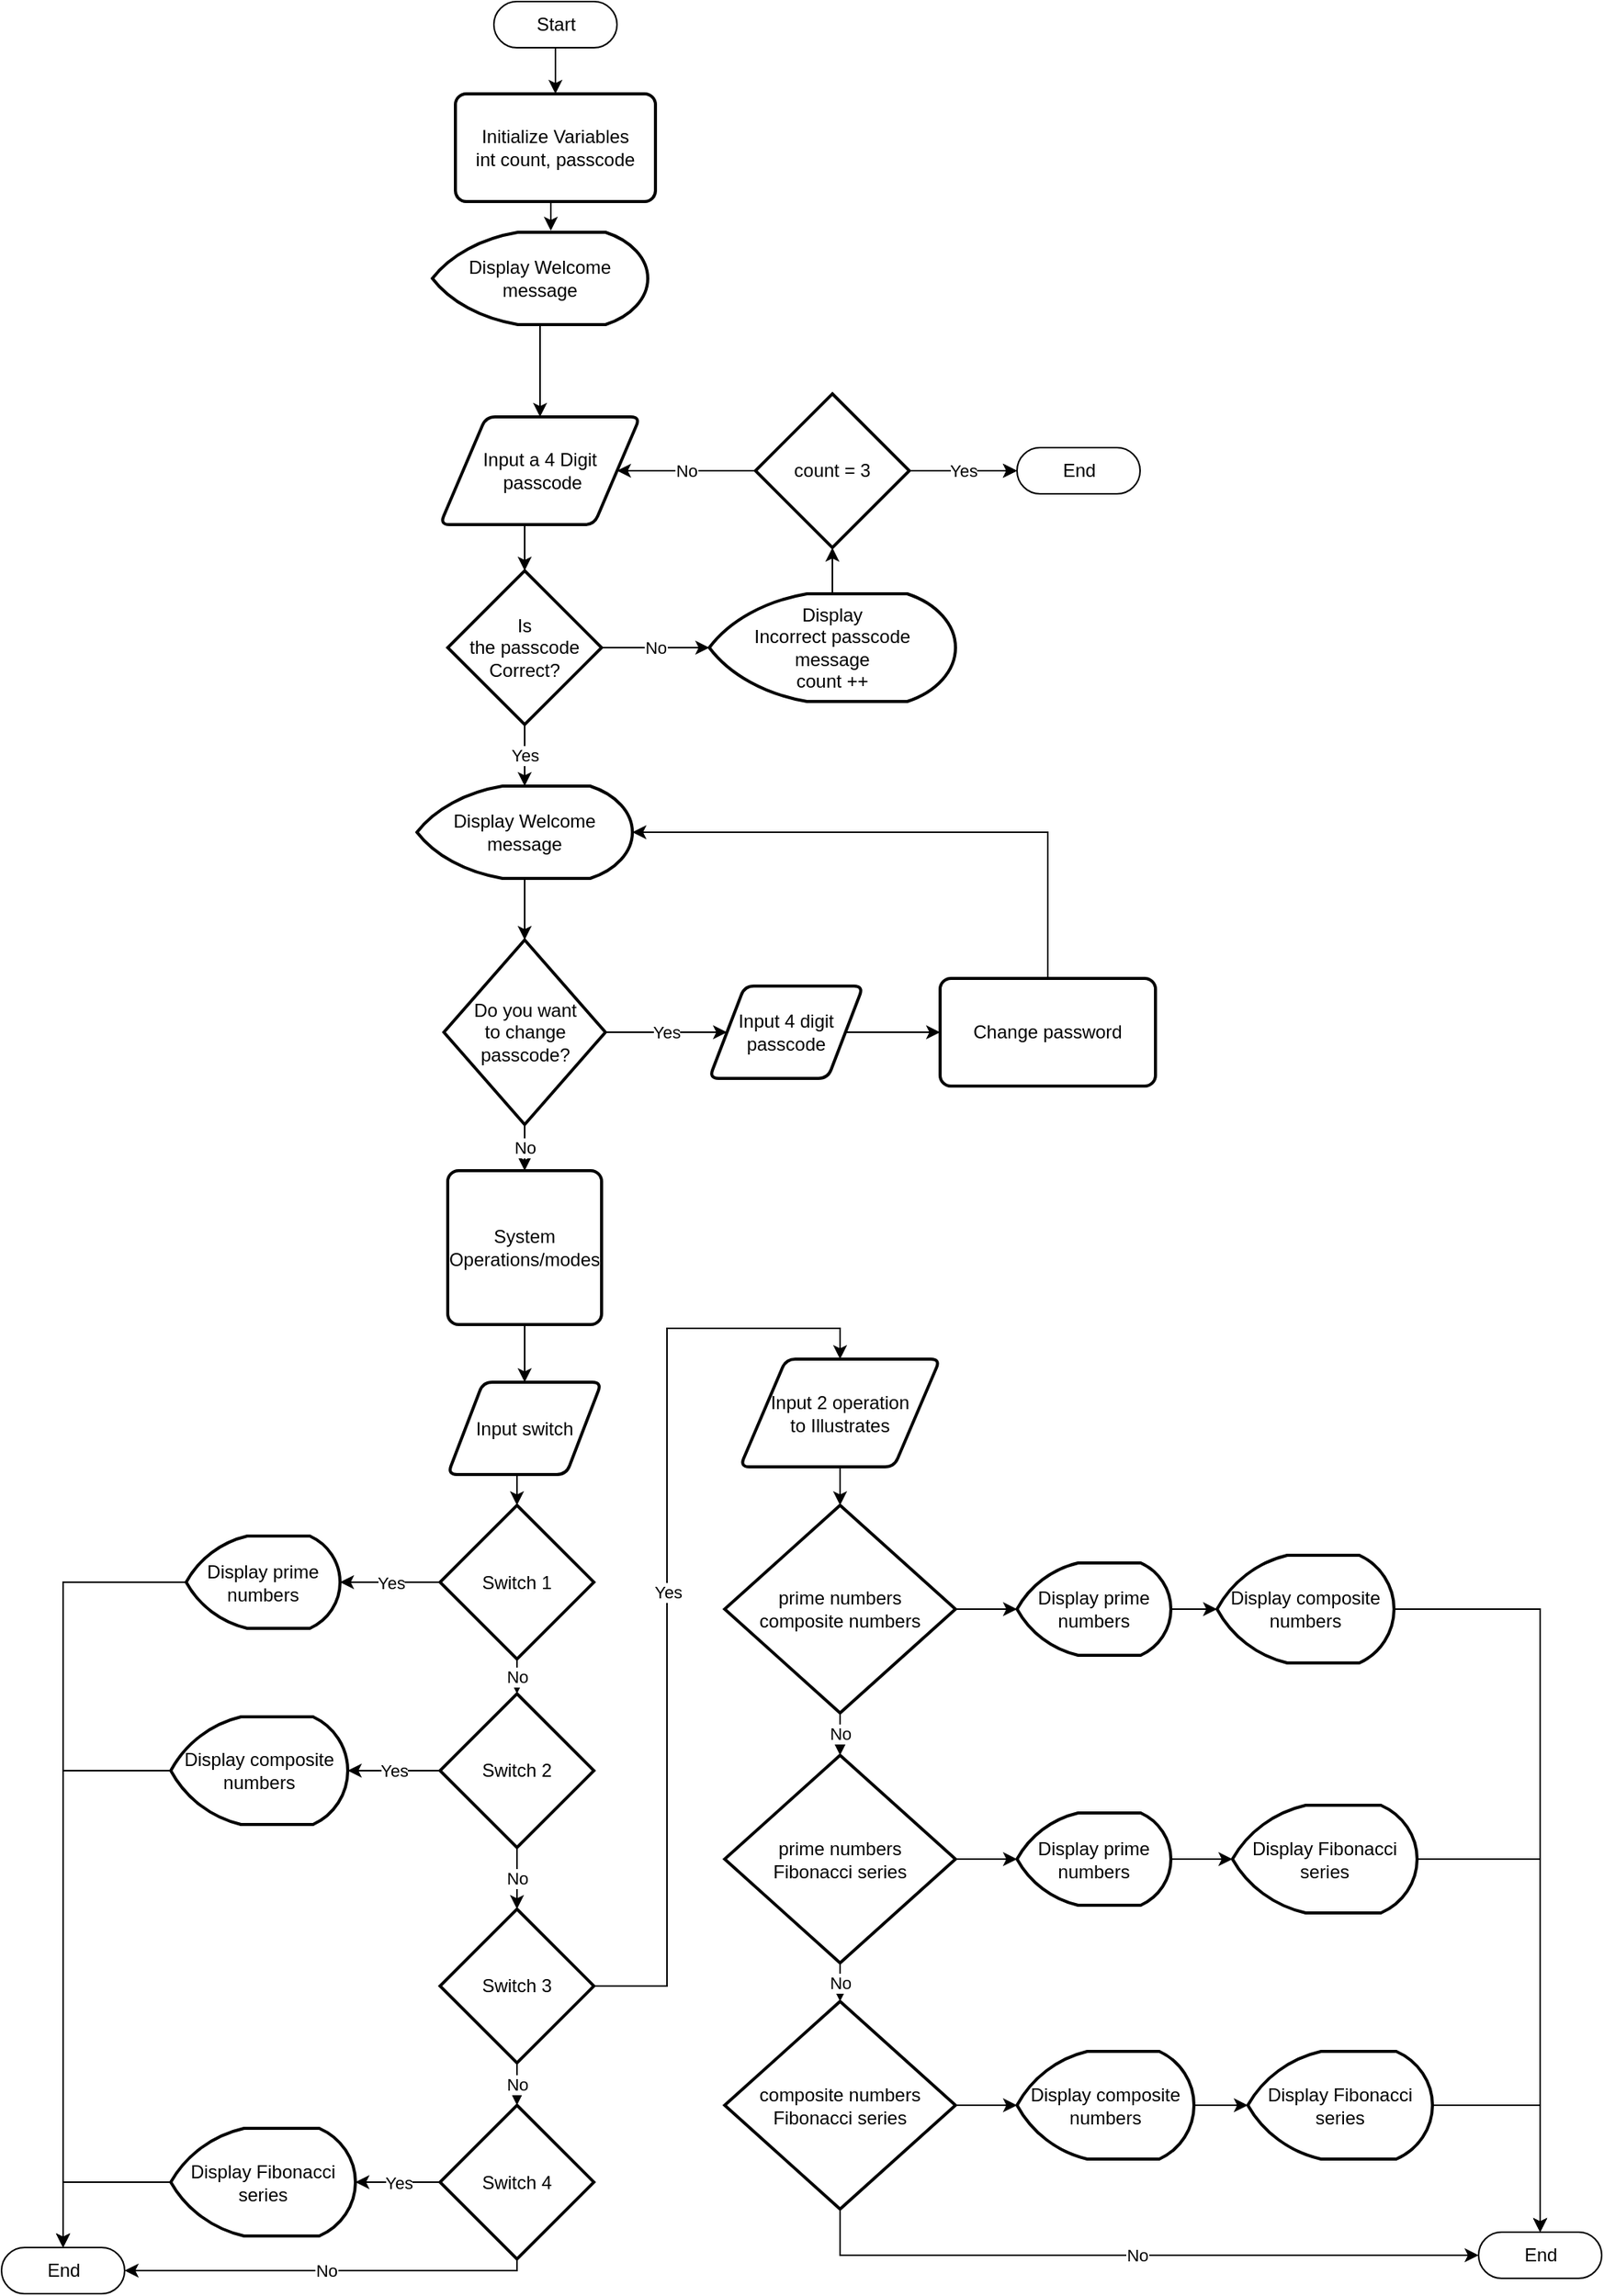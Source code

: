 <mxfile version="20.2.8" type="github">
  <diagram id="4Ga92RnJRYt7HZnnAIcU" name="Page-1">
    <mxGraphModel dx="1625" dy="946" grid="1" gridSize="10" guides="1" tooltips="1" connect="1" arrows="1" fold="1" page="1" pageScale="1" pageWidth="1500" pageHeight="1500" math="0" shadow="0">
      <root>
        <mxCell id="0" />
        <mxCell id="1" parent="0" />
        <mxCell id="SqbSYqdVDFxBcxVoTpP4-38" style="edgeStyle=orthogonalEdgeStyle;rounded=0;orthogonalLoop=1;jettySize=auto;html=1;exitX=0.5;exitY=0.5;exitDx=0;exitDy=15;exitPerimeter=0;entryX=0.5;entryY=0;entryDx=0;entryDy=0;" edge="1" parent="1" source="SqbSYqdVDFxBcxVoTpP4-1" target="SqbSYqdVDFxBcxVoTpP4-7">
          <mxGeometry relative="1" as="geometry" />
        </mxCell>
        <mxCell id="SqbSYqdVDFxBcxVoTpP4-1" value="Start" style="html=1;dashed=0;whitespace=wrap;shape=mxgraph.dfd.start" vertex="1" parent="1">
          <mxGeometry x="675" y="2" width="80" height="30" as="geometry" />
        </mxCell>
        <mxCell id="SqbSYqdVDFxBcxVoTpP4-41" style="edgeStyle=orthogonalEdgeStyle;rounded=0;orthogonalLoop=1;jettySize=auto;html=1;exitX=0.5;exitY=1;exitDx=0;exitDy=0;entryX=0.5;entryY=0;entryDx=0;entryDy=0;entryPerimeter=0;" edge="1" parent="1" source="SqbSYqdVDFxBcxVoTpP4-3" target="SqbSYqdVDFxBcxVoTpP4-5">
          <mxGeometry relative="1" as="geometry" />
        </mxCell>
        <mxCell id="SqbSYqdVDFxBcxVoTpP4-3" value="Input a 4 Digit&lt;br&gt;&amp;nbsp;passcode&lt;br&gt;" style="shape=parallelogram;html=1;strokeWidth=2;perimeter=parallelogramPerimeter;whiteSpace=wrap;rounded=1;arcSize=12;size=0.23;" vertex="1" parent="1">
          <mxGeometry x="640" y="272" width="130" height="70" as="geometry" />
        </mxCell>
        <mxCell id="SqbSYqdVDFxBcxVoTpP4-42" value="No" style="edgeStyle=orthogonalEdgeStyle;rounded=0;orthogonalLoop=1;jettySize=auto;html=1;exitX=1;exitY=0.5;exitDx=0;exitDy=0;exitPerimeter=0;entryX=0;entryY=0.5;entryDx=0;entryDy=0;entryPerimeter=0;" edge="1" parent="1" source="SqbSYqdVDFxBcxVoTpP4-5" target="SqbSYqdVDFxBcxVoTpP4-6">
          <mxGeometry relative="1" as="geometry" />
        </mxCell>
        <mxCell id="SqbSYqdVDFxBcxVoTpP4-49" value="Yes" style="edgeStyle=orthogonalEdgeStyle;rounded=0;orthogonalLoop=1;jettySize=auto;html=1;" edge="1" parent="1" source="SqbSYqdVDFxBcxVoTpP4-5" target="SqbSYqdVDFxBcxVoTpP4-11">
          <mxGeometry relative="1" as="geometry" />
        </mxCell>
        <mxCell id="SqbSYqdVDFxBcxVoTpP4-5" value="Is &lt;br&gt;the passcode Correct?" style="strokeWidth=2;html=1;shape=mxgraph.flowchart.decision;whiteSpace=wrap;" vertex="1" parent="1">
          <mxGeometry x="645" y="372" width="100" height="100" as="geometry" />
        </mxCell>
        <mxCell id="SqbSYqdVDFxBcxVoTpP4-43" style="edgeStyle=orthogonalEdgeStyle;rounded=0;orthogonalLoop=1;jettySize=auto;html=1;exitX=0.5;exitY=0;exitDx=0;exitDy=0;exitPerimeter=0;entryX=0.5;entryY=1;entryDx=0;entryDy=0;entryPerimeter=0;" edge="1" parent="1" source="SqbSYqdVDFxBcxVoTpP4-6" target="SqbSYqdVDFxBcxVoTpP4-10">
          <mxGeometry relative="1" as="geometry" />
        </mxCell>
        <mxCell id="SqbSYqdVDFxBcxVoTpP4-6" value="Display &lt;br&gt;Incorrect passcode &lt;br&gt;message&lt;br&gt;count ++" style="strokeWidth=2;html=1;shape=mxgraph.flowchart.display;whiteSpace=wrap;" vertex="1" parent="1">
          <mxGeometry x="815" y="387" width="160" height="70" as="geometry" />
        </mxCell>
        <mxCell id="SqbSYqdVDFxBcxVoTpP4-39" style="edgeStyle=orthogonalEdgeStyle;rounded=0;orthogonalLoop=1;jettySize=auto;html=1;exitX=0.5;exitY=1;exitDx=0;exitDy=0;entryX=0.55;entryY=-0.017;entryDx=0;entryDy=0;entryPerimeter=0;" edge="1" parent="1" source="SqbSYqdVDFxBcxVoTpP4-7" target="SqbSYqdVDFxBcxVoTpP4-8">
          <mxGeometry relative="1" as="geometry" />
        </mxCell>
        <mxCell id="SqbSYqdVDFxBcxVoTpP4-7" value="Initialize Variables&lt;br&gt;int count, passcode" style="rounded=1;whiteSpace=wrap;html=1;absoluteArcSize=1;arcSize=14;strokeWidth=2;" vertex="1" parent="1">
          <mxGeometry x="650" y="62" width="130" height="70" as="geometry" />
        </mxCell>
        <mxCell id="SqbSYqdVDFxBcxVoTpP4-40" style="edgeStyle=orthogonalEdgeStyle;rounded=0;orthogonalLoop=1;jettySize=auto;html=1;exitX=0.5;exitY=1;exitDx=0;exitDy=0;exitPerimeter=0;" edge="1" parent="1" source="SqbSYqdVDFxBcxVoTpP4-8" target="SqbSYqdVDFxBcxVoTpP4-3">
          <mxGeometry relative="1" as="geometry" />
        </mxCell>
        <mxCell id="SqbSYqdVDFxBcxVoTpP4-8" value="Display Welcome message" style="strokeWidth=2;html=1;shape=mxgraph.flowchart.display;whiteSpace=wrap;" vertex="1" parent="1">
          <mxGeometry x="635" y="152" width="140" height="60" as="geometry" />
        </mxCell>
        <mxCell id="SqbSYqdVDFxBcxVoTpP4-44" value="No" style="edgeStyle=orthogonalEdgeStyle;rounded=0;orthogonalLoop=1;jettySize=auto;html=1;exitX=0;exitY=0.5;exitDx=0;exitDy=0;exitPerimeter=0;entryX=1;entryY=0.5;entryDx=0;entryDy=0;" edge="1" parent="1" source="SqbSYqdVDFxBcxVoTpP4-10" target="SqbSYqdVDFxBcxVoTpP4-3">
          <mxGeometry relative="1" as="geometry" />
        </mxCell>
        <mxCell id="SqbSYqdVDFxBcxVoTpP4-46" value="" style="edgeStyle=orthogonalEdgeStyle;rounded=0;orthogonalLoop=1;jettySize=auto;html=1;" edge="1" parent="1" source="SqbSYqdVDFxBcxVoTpP4-10" target="SqbSYqdVDFxBcxVoTpP4-45">
          <mxGeometry relative="1" as="geometry" />
        </mxCell>
        <mxCell id="SqbSYqdVDFxBcxVoTpP4-47" value="Yes" style="edgeStyle=orthogonalEdgeStyle;rounded=0;orthogonalLoop=1;jettySize=auto;html=1;" edge="1" parent="1" source="SqbSYqdVDFxBcxVoTpP4-10" target="SqbSYqdVDFxBcxVoTpP4-45">
          <mxGeometry relative="1" as="geometry" />
        </mxCell>
        <mxCell id="SqbSYqdVDFxBcxVoTpP4-10" value="count = 3" style="strokeWidth=2;html=1;shape=mxgraph.flowchart.decision;whiteSpace=wrap;" vertex="1" parent="1">
          <mxGeometry x="845" y="257" width="100" height="100" as="geometry" />
        </mxCell>
        <mxCell id="SqbSYqdVDFxBcxVoTpP4-50" value="" style="edgeStyle=orthogonalEdgeStyle;rounded=0;orthogonalLoop=1;jettySize=auto;html=1;" edge="1" parent="1" source="SqbSYqdVDFxBcxVoTpP4-11" target="SqbSYqdVDFxBcxVoTpP4-12">
          <mxGeometry relative="1" as="geometry" />
        </mxCell>
        <mxCell id="SqbSYqdVDFxBcxVoTpP4-11" value="Display Welcome message" style="strokeWidth=2;html=1;shape=mxgraph.flowchart.display;whiteSpace=wrap;" vertex="1" parent="1">
          <mxGeometry x="625" y="512" width="140" height="60" as="geometry" />
        </mxCell>
        <mxCell id="SqbSYqdVDFxBcxVoTpP4-51" value="Yes" style="edgeStyle=orthogonalEdgeStyle;rounded=0;orthogonalLoop=1;jettySize=auto;html=1;" edge="1" parent="1" source="SqbSYqdVDFxBcxVoTpP4-12" target="SqbSYqdVDFxBcxVoTpP4-36">
          <mxGeometry relative="1" as="geometry" />
        </mxCell>
        <mxCell id="SqbSYqdVDFxBcxVoTpP4-52" value="No" style="edgeStyle=orthogonalEdgeStyle;rounded=0;orthogonalLoop=1;jettySize=auto;html=1;" edge="1" parent="1" source="SqbSYqdVDFxBcxVoTpP4-12" target="SqbSYqdVDFxBcxVoTpP4-13">
          <mxGeometry relative="1" as="geometry" />
        </mxCell>
        <mxCell id="SqbSYqdVDFxBcxVoTpP4-12" value="Do you want &lt;br&gt;to change passcode?" style="strokeWidth=2;html=1;shape=mxgraph.flowchart.decision;whiteSpace=wrap;" vertex="1" parent="1">
          <mxGeometry x="642.5" y="612" width="105" height="120" as="geometry" />
        </mxCell>
        <mxCell id="SqbSYqdVDFxBcxVoTpP4-55" value="" style="edgeStyle=orthogonalEdgeStyle;rounded=0;orthogonalLoop=1;jettySize=auto;html=1;" edge="1" parent="1" source="SqbSYqdVDFxBcxVoTpP4-13" target="SqbSYqdVDFxBcxVoTpP4-22">
          <mxGeometry relative="1" as="geometry" />
        </mxCell>
        <mxCell id="SqbSYqdVDFxBcxVoTpP4-13" value="System Operations/modes" style="rounded=1;whiteSpace=wrap;html=1;absoluteArcSize=1;arcSize=14;strokeWidth=2;" vertex="1" parent="1">
          <mxGeometry x="645" y="762" width="100" height="100" as="geometry" />
        </mxCell>
        <mxCell id="SqbSYqdVDFxBcxVoTpP4-57" value="No" style="edgeStyle=orthogonalEdgeStyle;rounded=0;orthogonalLoop=1;jettySize=auto;html=1;exitX=0.5;exitY=1;exitDx=0;exitDy=0;exitPerimeter=0;entryX=0.5;entryY=0;entryDx=0;entryDy=0;entryPerimeter=0;" edge="1" parent="1" source="SqbSYqdVDFxBcxVoTpP4-14" target="SqbSYqdVDFxBcxVoTpP4-15">
          <mxGeometry relative="1" as="geometry" />
        </mxCell>
        <mxCell id="SqbSYqdVDFxBcxVoTpP4-60" value="Yes" style="edgeStyle=orthogonalEdgeStyle;rounded=0;orthogonalLoop=1;jettySize=auto;html=1;" edge="1" parent="1" source="SqbSYqdVDFxBcxVoTpP4-14" target="SqbSYqdVDFxBcxVoTpP4-19">
          <mxGeometry relative="1" as="geometry" />
        </mxCell>
        <mxCell id="SqbSYqdVDFxBcxVoTpP4-14" value="Switch 1" style="strokeWidth=2;html=1;shape=mxgraph.flowchart.decision;whiteSpace=wrap;" vertex="1" parent="1">
          <mxGeometry x="640" y="979.5" width="100" height="100" as="geometry" />
        </mxCell>
        <mxCell id="SqbSYqdVDFxBcxVoTpP4-58" value="No" style="edgeStyle=orthogonalEdgeStyle;rounded=0;orthogonalLoop=1;jettySize=auto;html=1;exitX=0.5;exitY=1;exitDx=0;exitDy=0;exitPerimeter=0;entryX=0.5;entryY=0;entryDx=0;entryDy=0;entryPerimeter=0;" edge="1" parent="1" source="SqbSYqdVDFxBcxVoTpP4-15" target="SqbSYqdVDFxBcxVoTpP4-16">
          <mxGeometry relative="1" as="geometry">
            <mxPoint x="690" y="1232" as="targetPoint" />
          </mxGeometry>
        </mxCell>
        <mxCell id="SqbSYqdVDFxBcxVoTpP4-61" value="Yes" style="edgeStyle=orthogonalEdgeStyle;rounded=0;orthogonalLoop=1;jettySize=auto;html=1;" edge="1" parent="1" source="SqbSYqdVDFxBcxVoTpP4-15" target="SqbSYqdVDFxBcxVoTpP4-20">
          <mxGeometry relative="1" as="geometry" />
        </mxCell>
        <mxCell id="SqbSYqdVDFxBcxVoTpP4-15" value="Switch 2" style="strokeWidth=2;html=1;shape=mxgraph.flowchart.decision;whiteSpace=wrap;" vertex="1" parent="1">
          <mxGeometry x="640" y="1102" width="100" height="100" as="geometry" />
        </mxCell>
        <mxCell id="SqbSYqdVDFxBcxVoTpP4-59" value="No" style="edgeStyle=orthogonalEdgeStyle;rounded=0;orthogonalLoop=1;jettySize=auto;html=1;exitX=0.5;exitY=1;exitDx=0;exitDy=0;exitPerimeter=0;entryX=0.5;entryY=0;entryDx=0;entryDy=0;entryPerimeter=0;" edge="1" parent="1" source="SqbSYqdVDFxBcxVoTpP4-16" target="SqbSYqdVDFxBcxVoTpP4-17">
          <mxGeometry relative="1" as="geometry" />
        </mxCell>
        <mxCell id="SqbSYqdVDFxBcxVoTpP4-63" value="Yes" style="edgeStyle=orthogonalEdgeStyle;rounded=0;orthogonalLoop=1;jettySize=auto;html=1;exitX=1;exitY=0.5;exitDx=0;exitDy=0;exitPerimeter=0;entryX=0.5;entryY=0;entryDx=0;entryDy=0;" edge="1" parent="1" source="SqbSYqdVDFxBcxVoTpP4-16" target="SqbSYqdVDFxBcxVoTpP4-26">
          <mxGeometry relative="1" as="geometry" />
        </mxCell>
        <mxCell id="SqbSYqdVDFxBcxVoTpP4-16" value="Switch 3" style="strokeWidth=2;html=1;shape=mxgraph.flowchart.decision;whiteSpace=wrap;" vertex="1" parent="1">
          <mxGeometry x="640" y="1242" width="100" height="100" as="geometry" />
        </mxCell>
        <mxCell id="SqbSYqdVDFxBcxVoTpP4-62" value="Yes" style="edgeStyle=orthogonalEdgeStyle;rounded=0;orthogonalLoop=1;jettySize=auto;html=1;" edge="1" parent="1" source="SqbSYqdVDFxBcxVoTpP4-17" target="SqbSYqdVDFxBcxVoTpP4-21">
          <mxGeometry relative="1" as="geometry" />
        </mxCell>
        <mxCell id="SqbSYqdVDFxBcxVoTpP4-92" value="No" style="edgeStyle=orthogonalEdgeStyle;rounded=0;orthogonalLoop=1;jettySize=auto;html=1;exitX=0.5;exitY=1;exitDx=0;exitDy=0;exitPerimeter=0;entryX=1;entryY=0.5;entryDx=0;entryDy=0;entryPerimeter=0;" edge="1" parent="1" source="SqbSYqdVDFxBcxVoTpP4-17" target="SqbSYqdVDFxBcxVoTpP4-86">
          <mxGeometry relative="1" as="geometry">
            <mxPoint x="805" y="1454.5" as="targetPoint" />
            <Array as="points">
              <mxPoint x="690" y="1477" />
            </Array>
          </mxGeometry>
        </mxCell>
        <mxCell id="SqbSYqdVDFxBcxVoTpP4-17" value="Switch 4" style="strokeWidth=2;html=1;shape=mxgraph.flowchart.decision;whiteSpace=wrap;" vertex="1" parent="1">
          <mxGeometry x="640" y="1369.5" width="100" height="100" as="geometry" />
        </mxCell>
        <mxCell id="SqbSYqdVDFxBcxVoTpP4-89" value="" style="edgeStyle=orthogonalEdgeStyle;rounded=0;orthogonalLoop=1;jettySize=auto;html=1;entryX=0.5;entryY=0.5;entryDx=0;entryDy=-15;entryPerimeter=0;" edge="1" parent="1" source="SqbSYqdVDFxBcxVoTpP4-19" target="SqbSYqdVDFxBcxVoTpP4-86">
          <mxGeometry relative="1" as="geometry">
            <mxPoint x="435" y="1029.5" as="targetPoint" />
          </mxGeometry>
        </mxCell>
        <mxCell id="SqbSYqdVDFxBcxVoTpP4-19" value="Display prime numbers" style="strokeWidth=2;html=1;shape=mxgraph.flowchart.display;whiteSpace=wrap;" vertex="1" parent="1">
          <mxGeometry x="475" y="999.5" width="100" height="60" as="geometry" />
        </mxCell>
        <mxCell id="SqbSYqdVDFxBcxVoTpP4-87" value="" style="edgeStyle=orthogonalEdgeStyle;rounded=0;orthogonalLoop=1;jettySize=auto;html=1;entryX=0.5;entryY=0.5;entryDx=0;entryDy=-15;entryPerimeter=0;" edge="1" parent="1" source="SqbSYqdVDFxBcxVoTpP4-20" target="SqbSYqdVDFxBcxVoTpP4-86">
          <mxGeometry relative="1" as="geometry">
            <mxPoint x="435" y="1152" as="targetPoint" />
          </mxGeometry>
        </mxCell>
        <mxCell id="SqbSYqdVDFxBcxVoTpP4-20" value="Display composite numbers" style="strokeWidth=2;html=1;shape=mxgraph.flowchart.display;whiteSpace=wrap;" vertex="1" parent="1">
          <mxGeometry x="465" y="1117" width="115" height="70" as="geometry" />
        </mxCell>
        <mxCell id="SqbSYqdVDFxBcxVoTpP4-94" style="edgeStyle=orthogonalEdgeStyle;rounded=0;orthogonalLoop=1;jettySize=auto;html=1;exitX=0;exitY=0.5;exitDx=0;exitDy=0;exitPerimeter=0;entryX=0.5;entryY=0.5;entryDx=0;entryDy=-15;entryPerimeter=0;" edge="1" parent="1" source="SqbSYqdVDFxBcxVoTpP4-21" target="SqbSYqdVDFxBcxVoTpP4-86">
          <mxGeometry relative="1" as="geometry" />
        </mxCell>
        <mxCell id="SqbSYqdVDFxBcxVoTpP4-21" value="Display Fibonacci series" style="strokeWidth=2;html=1;shape=mxgraph.flowchart.display;whiteSpace=wrap;" vertex="1" parent="1">
          <mxGeometry x="465" y="1384.5" width="120" height="70" as="geometry" />
        </mxCell>
        <mxCell id="SqbSYqdVDFxBcxVoTpP4-56" style="edgeStyle=orthogonalEdgeStyle;rounded=0;orthogonalLoop=1;jettySize=auto;html=1;exitX=0.5;exitY=1;exitDx=0;exitDy=0;entryX=0.5;entryY=0;entryDx=0;entryDy=0;entryPerimeter=0;" edge="1" parent="1" source="SqbSYqdVDFxBcxVoTpP4-22" target="SqbSYqdVDFxBcxVoTpP4-14">
          <mxGeometry relative="1" as="geometry" />
        </mxCell>
        <mxCell id="SqbSYqdVDFxBcxVoTpP4-22" value="Input switch" style="shape=parallelogram;html=1;strokeWidth=2;perimeter=parallelogramPerimeter;whiteSpace=wrap;rounded=1;arcSize=12;size=0.23;" vertex="1" parent="1">
          <mxGeometry x="645" y="899.5" width="100" height="60" as="geometry" />
        </mxCell>
        <mxCell id="SqbSYqdVDFxBcxVoTpP4-64" value="" style="edgeStyle=orthogonalEdgeStyle;rounded=0;orthogonalLoop=1;jettySize=auto;html=1;" edge="1" parent="1" source="SqbSYqdVDFxBcxVoTpP4-26" target="SqbSYqdVDFxBcxVoTpP4-27">
          <mxGeometry relative="1" as="geometry" />
        </mxCell>
        <mxCell id="SqbSYqdVDFxBcxVoTpP4-26" value="Input 2 operation&lt;br&gt;to Illustrates" style="shape=parallelogram;html=1;strokeWidth=2;perimeter=parallelogramPerimeter;whiteSpace=wrap;rounded=1;arcSize=12;size=0.23;" vertex="1" parent="1">
          <mxGeometry x="835" y="884.5" width="130" height="70" as="geometry" />
        </mxCell>
        <mxCell id="SqbSYqdVDFxBcxVoTpP4-65" value="No" style="edgeStyle=orthogonalEdgeStyle;rounded=0;orthogonalLoop=1;jettySize=auto;html=1;" edge="1" parent="1" source="SqbSYqdVDFxBcxVoTpP4-27" target="SqbSYqdVDFxBcxVoTpP4-28">
          <mxGeometry relative="1" as="geometry" />
        </mxCell>
        <mxCell id="SqbSYqdVDFxBcxVoTpP4-68" value="" style="edgeStyle=orthogonalEdgeStyle;rounded=0;orthogonalLoop=1;jettySize=auto;html=1;" edge="1" parent="1" source="SqbSYqdVDFxBcxVoTpP4-27" target="SqbSYqdVDFxBcxVoTpP4-30">
          <mxGeometry relative="1" as="geometry" />
        </mxCell>
        <mxCell id="SqbSYqdVDFxBcxVoTpP4-27" value="prime numbers&lt;br&gt;composite numbers" style="strokeWidth=2;html=1;shape=mxgraph.flowchart.decision;whiteSpace=wrap;" vertex="1" parent="1">
          <mxGeometry x="825" y="979.5" width="150" height="135" as="geometry" />
        </mxCell>
        <mxCell id="SqbSYqdVDFxBcxVoTpP4-66" value="No" style="edgeStyle=orthogonalEdgeStyle;rounded=0;orthogonalLoop=1;jettySize=auto;html=1;" edge="1" parent="1" source="SqbSYqdVDFxBcxVoTpP4-28" target="SqbSYqdVDFxBcxVoTpP4-29">
          <mxGeometry relative="1" as="geometry" />
        </mxCell>
        <mxCell id="SqbSYqdVDFxBcxVoTpP4-70" value="" style="edgeStyle=orthogonalEdgeStyle;rounded=0;orthogonalLoop=1;jettySize=auto;html=1;" edge="1" parent="1" source="SqbSYqdVDFxBcxVoTpP4-28" target="SqbSYqdVDFxBcxVoTpP4-32">
          <mxGeometry relative="1" as="geometry" />
        </mxCell>
        <mxCell id="SqbSYqdVDFxBcxVoTpP4-28" value="prime numbers&lt;br&gt;Fibonacci series" style="strokeWidth=2;html=1;shape=mxgraph.flowchart.decision;whiteSpace=wrap;" vertex="1" parent="1">
          <mxGeometry x="825" y="1142" width="150" height="135" as="geometry" />
        </mxCell>
        <mxCell id="SqbSYqdVDFxBcxVoTpP4-73" value="" style="edgeStyle=orthogonalEdgeStyle;rounded=0;orthogonalLoop=1;jettySize=auto;html=1;" edge="1" parent="1" source="SqbSYqdVDFxBcxVoTpP4-29" target="SqbSYqdVDFxBcxVoTpP4-34">
          <mxGeometry relative="1" as="geometry" />
        </mxCell>
        <mxCell id="SqbSYqdVDFxBcxVoTpP4-78" value="No" style="edgeStyle=orthogonalEdgeStyle;rounded=0;orthogonalLoop=1;jettySize=auto;html=1;exitX=0.5;exitY=1;exitDx=0;exitDy=0;exitPerimeter=0;entryX=0;entryY=0.5;entryDx=0;entryDy=0;entryPerimeter=0;" edge="1" parent="1" source="SqbSYqdVDFxBcxVoTpP4-29" target="SqbSYqdVDFxBcxVoTpP4-77">
          <mxGeometry relative="1" as="geometry" />
        </mxCell>
        <mxCell id="SqbSYqdVDFxBcxVoTpP4-29" value="composite numbers&lt;br&gt;Fibonacci series" style="strokeWidth=2;html=1;shape=mxgraph.flowchart.decision;whiteSpace=wrap;" vertex="1" parent="1">
          <mxGeometry x="825" y="1302" width="150" height="135" as="geometry" />
        </mxCell>
        <mxCell id="SqbSYqdVDFxBcxVoTpP4-69" value="" style="edgeStyle=orthogonalEdgeStyle;rounded=0;orthogonalLoop=1;jettySize=auto;html=1;" edge="1" parent="1" source="SqbSYqdVDFxBcxVoTpP4-30" target="SqbSYqdVDFxBcxVoTpP4-31">
          <mxGeometry relative="1" as="geometry" />
        </mxCell>
        <mxCell id="SqbSYqdVDFxBcxVoTpP4-30" value="Display prime numbers" style="strokeWidth=2;html=1;shape=mxgraph.flowchart.display;whiteSpace=wrap;" vertex="1" parent="1">
          <mxGeometry x="1015" y="1017" width="100" height="60" as="geometry" />
        </mxCell>
        <mxCell id="SqbSYqdVDFxBcxVoTpP4-81" style="edgeStyle=orthogonalEdgeStyle;rounded=0;orthogonalLoop=1;jettySize=auto;html=1;exitX=1;exitY=0.5;exitDx=0;exitDy=0;exitPerimeter=0;entryX=0.5;entryY=0.5;entryDx=0;entryDy=-15;entryPerimeter=0;" edge="1" parent="1" source="SqbSYqdVDFxBcxVoTpP4-31" target="SqbSYqdVDFxBcxVoTpP4-77">
          <mxGeometry relative="1" as="geometry">
            <mxPoint x="1355" y="1354.5" as="targetPoint" />
          </mxGeometry>
        </mxCell>
        <mxCell id="SqbSYqdVDFxBcxVoTpP4-31" value="Display composite numbers" style="strokeWidth=2;html=1;shape=mxgraph.flowchart.display;whiteSpace=wrap;" vertex="1" parent="1">
          <mxGeometry x="1145" y="1012" width="115" height="70" as="geometry" />
        </mxCell>
        <mxCell id="SqbSYqdVDFxBcxVoTpP4-72" value="" style="edgeStyle=orthogonalEdgeStyle;rounded=0;orthogonalLoop=1;jettySize=auto;html=1;" edge="1" parent="1" source="SqbSYqdVDFxBcxVoTpP4-32" target="SqbSYqdVDFxBcxVoTpP4-33">
          <mxGeometry relative="1" as="geometry" />
        </mxCell>
        <mxCell id="SqbSYqdVDFxBcxVoTpP4-32" value="Display prime numbers" style="strokeWidth=2;html=1;shape=mxgraph.flowchart.display;whiteSpace=wrap;" vertex="1" parent="1">
          <mxGeometry x="1015" y="1179.5" width="100" height="60" as="geometry" />
        </mxCell>
        <mxCell id="SqbSYqdVDFxBcxVoTpP4-80" style="edgeStyle=orthogonalEdgeStyle;rounded=0;orthogonalLoop=1;jettySize=auto;html=1;exitX=1;exitY=0.5;exitDx=0;exitDy=0;exitPerimeter=0;entryX=0.5;entryY=0.5;entryDx=0;entryDy=-15;entryPerimeter=0;" edge="1" parent="1" source="SqbSYqdVDFxBcxVoTpP4-33" target="SqbSYqdVDFxBcxVoTpP4-77">
          <mxGeometry relative="1" as="geometry">
            <mxPoint x="1355" y="1354.5" as="targetPoint" />
            <Array as="points">
              <mxPoint x="1355" y="1210" />
            </Array>
          </mxGeometry>
        </mxCell>
        <mxCell id="SqbSYqdVDFxBcxVoTpP4-33" value="Display Fibonacci series" style="strokeWidth=2;html=1;shape=mxgraph.flowchart.display;whiteSpace=wrap;" vertex="1" parent="1">
          <mxGeometry x="1155" y="1174.5" width="120" height="70" as="geometry" />
        </mxCell>
        <mxCell id="SqbSYqdVDFxBcxVoTpP4-74" value="" style="edgeStyle=orthogonalEdgeStyle;rounded=0;orthogonalLoop=1;jettySize=auto;html=1;" edge="1" parent="1" source="SqbSYqdVDFxBcxVoTpP4-34" target="SqbSYqdVDFxBcxVoTpP4-35">
          <mxGeometry relative="1" as="geometry" />
        </mxCell>
        <mxCell id="SqbSYqdVDFxBcxVoTpP4-34" value="Display composite numbers" style="strokeWidth=2;html=1;shape=mxgraph.flowchart.display;whiteSpace=wrap;" vertex="1" parent="1">
          <mxGeometry x="1015" y="1334.5" width="115" height="70" as="geometry" />
        </mxCell>
        <mxCell id="SqbSYqdVDFxBcxVoTpP4-95" style="edgeStyle=orthogonalEdgeStyle;rounded=0;orthogonalLoop=1;jettySize=auto;html=1;exitX=1;exitY=0.5;exitDx=0;exitDy=0;exitPerimeter=0;entryX=0.5;entryY=0.5;entryDx=0;entryDy=-15;entryPerimeter=0;" edge="1" parent="1" source="SqbSYqdVDFxBcxVoTpP4-35" target="SqbSYqdVDFxBcxVoTpP4-77">
          <mxGeometry relative="1" as="geometry" />
        </mxCell>
        <mxCell id="SqbSYqdVDFxBcxVoTpP4-35" value="Display Fibonacci series" style="strokeWidth=2;html=1;shape=mxgraph.flowchart.display;whiteSpace=wrap;" vertex="1" parent="1">
          <mxGeometry x="1165" y="1334.5" width="120" height="70" as="geometry" />
        </mxCell>
        <mxCell id="SqbSYqdVDFxBcxVoTpP4-53" value="" style="edgeStyle=orthogonalEdgeStyle;rounded=0;orthogonalLoop=1;jettySize=auto;html=1;" edge="1" parent="1" source="SqbSYqdVDFxBcxVoTpP4-36" target="SqbSYqdVDFxBcxVoTpP4-37">
          <mxGeometry relative="1" as="geometry" />
        </mxCell>
        <mxCell id="SqbSYqdVDFxBcxVoTpP4-36" value="Input 4 digit passcode" style="shape=parallelogram;html=1;strokeWidth=2;perimeter=parallelogramPerimeter;whiteSpace=wrap;rounded=1;arcSize=12;size=0.23;" vertex="1" parent="1">
          <mxGeometry x="815" y="642" width="100" height="60" as="geometry" />
        </mxCell>
        <mxCell id="SqbSYqdVDFxBcxVoTpP4-54" style="edgeStyle=orthogonalEdgeStyle;rounded=0;orthogonalLoop=1;jettySize=auto;html=1;exitX=0.5;exitY=0;exitDx=0;exitDy=0;entryX=1;entryY=0.5;entryDx=0;entryDy=0;entryPerimeter=0;" edge="1" parent="1" source="SqbSYqdVDFxBcxVoTpP4-37" target="SqbSYqdVDFxBcxVoTpP4-11">
          <mxGeometry relative="1" as="geometry" />
        </mxCell>
        <mxCell id="SqbSYqdVDFxBcxVoTpP4-37" value="Change password" style="rounded=1;whiteSpace=wrap;html=1;absoluteArcSize=1;arcSize=14;strokeWidth=2;" vertex="1" parent="1">
          <mxGeometry x="965" y="637" width="140" height="70" as="geometry" />
        </mxCell>
        <mxCell id="SqbSYqdVDFxBcxVoTpP4-45" value="End" style="html=1;dashed=0;whitespace=wrap;shape=mxgraph.dfd.start" vertex="1" parent="1">
          <mxGeometry x="1015" y="292" width="80" height="30" as="geometry" />
        </mxCell>
        <mxCell id="SqbSYqdVDFxBcxVoTpP4-77" value="End" style="html=1;dashed=0;whitespace=wrap;shape=mxgraph.dfd.start" vertex="1" parent="1">
          <mxGeometry x="1315" y="1452" width="80" height="30" as="geometry" />
        </mxCell>
        <mxCell id="SqbSYqdVDFxBcxVoTpP4-86" value="End" style="html=1;dashed=0;whitespace=wrap;shape=mxgraph.dfd.start" vertex="1" parent="1">
          <mxGeometry x="355" y="1462" width="80" height="30" as="geometry" />
        </mxCell>
      </root>
    </mxGraphModel>
  </diagram>
</mxfile>
